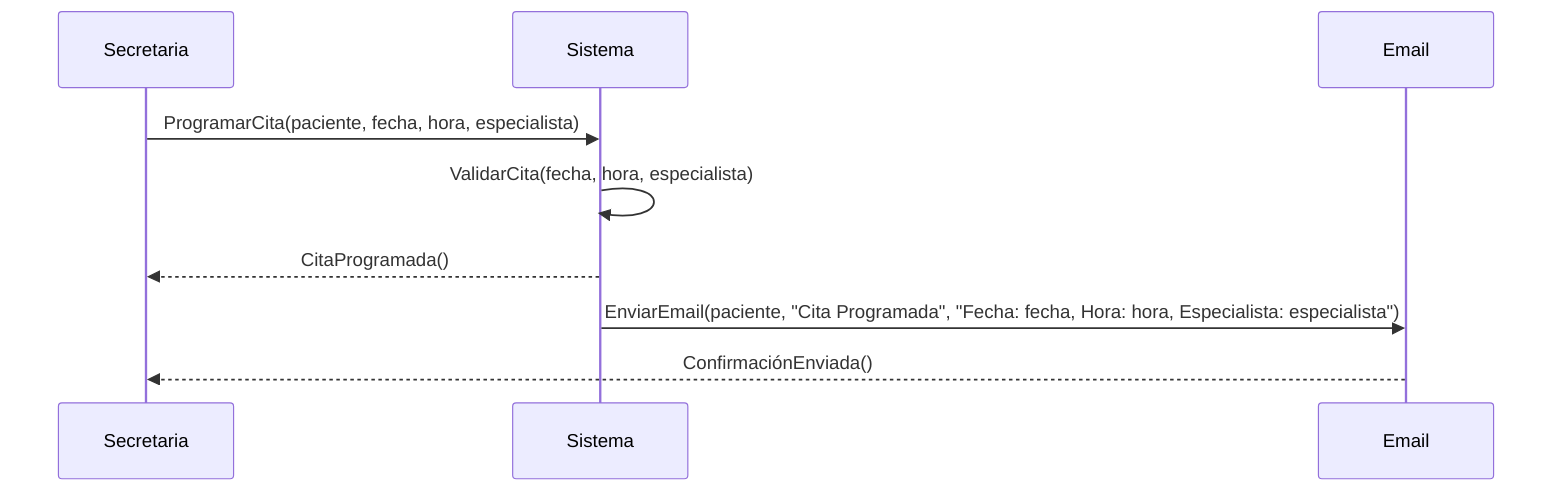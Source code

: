 sequenceDiagram
    participant Secretaria
    participant Sistema
    participant Email

    Secretaria->>Sistema: ProgramarCita(paciente, fecha, hora, especialista)
    Sistema->>Sistema: ValidarCita(fecha, hora, especialista)
    Sistema-->>Secretaria: CitaProgramada()
    Sistema->>Email: EnviarEmail(paciente, "Cita Programada", "Fecha: fecha, Hora: hora, Especialista: especialista")
    Email-->>Secretaria: ConfirmaciónEnviada()
